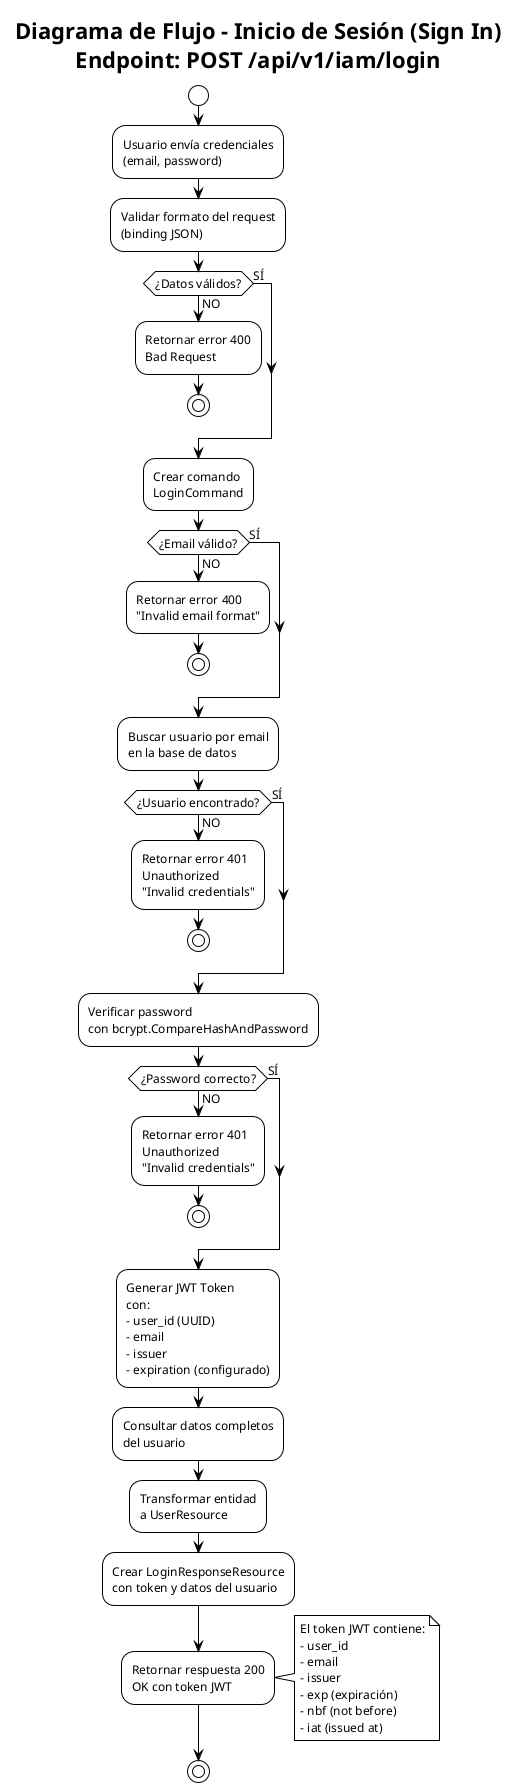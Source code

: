 @startuml Inicio de Sesión - Sign In
!theme plain
skinparam backgroundColor #FFFFFF
skinparam handwritten false
skinparam defaultFontName Arial
skinparam defaultFontSize 12

title Diagrama de Flujo - Inicio de Sesión (Sign In)\nEndpoint: POST /api/v1/iam/login

start

:Usuario envía credenciales\n(email, password);

:Validar formato del request\n(binding JSON);

if (¿Datos válidos?) then (NO)
  :Retornar error 400\nBad Request;
  stop
else (SÍ)
endif

:Crear comando\nLoginCommand;

if (¿Email válido?) then (NO)
  :Retornar error 400\n"Invalid email format";
  stop
else (SÍ)
endif

:Buscar usuario por email\nen la base de datos;

if (¿Usuario encontrado?) then (NO)
  :Retornar error 401\nUnauthorized\n"Invalid credentials";
  stop
else (SÍ)
endif

:Verificar password\ncon bcrypt.CompareHashAndPassword;

if (¿Password correcto?) then (NO)
  :Retornar error 401\nUnauthorized\n"Invalid credentials";
  stop
else (SÍ)
endif

:Generar JWT Token\ncon:\n- user_id (UUID)\n- email\n- issuer\n- expiration (configurado);

:Consultar datos completos\ndel usuario;

:Transformar entidad\na UserResource;

:Crear LoginResponseResource\ncon token y datos del usuario;

:Retornar respuesta 200\nOK con token JWT;

note right
  El token JWT contiene:
  - user_id
  - email
  - issuer
  - exp (expiración)
  - nbf (not before)
  - iat (issued at)
end note

stop

@enduml
